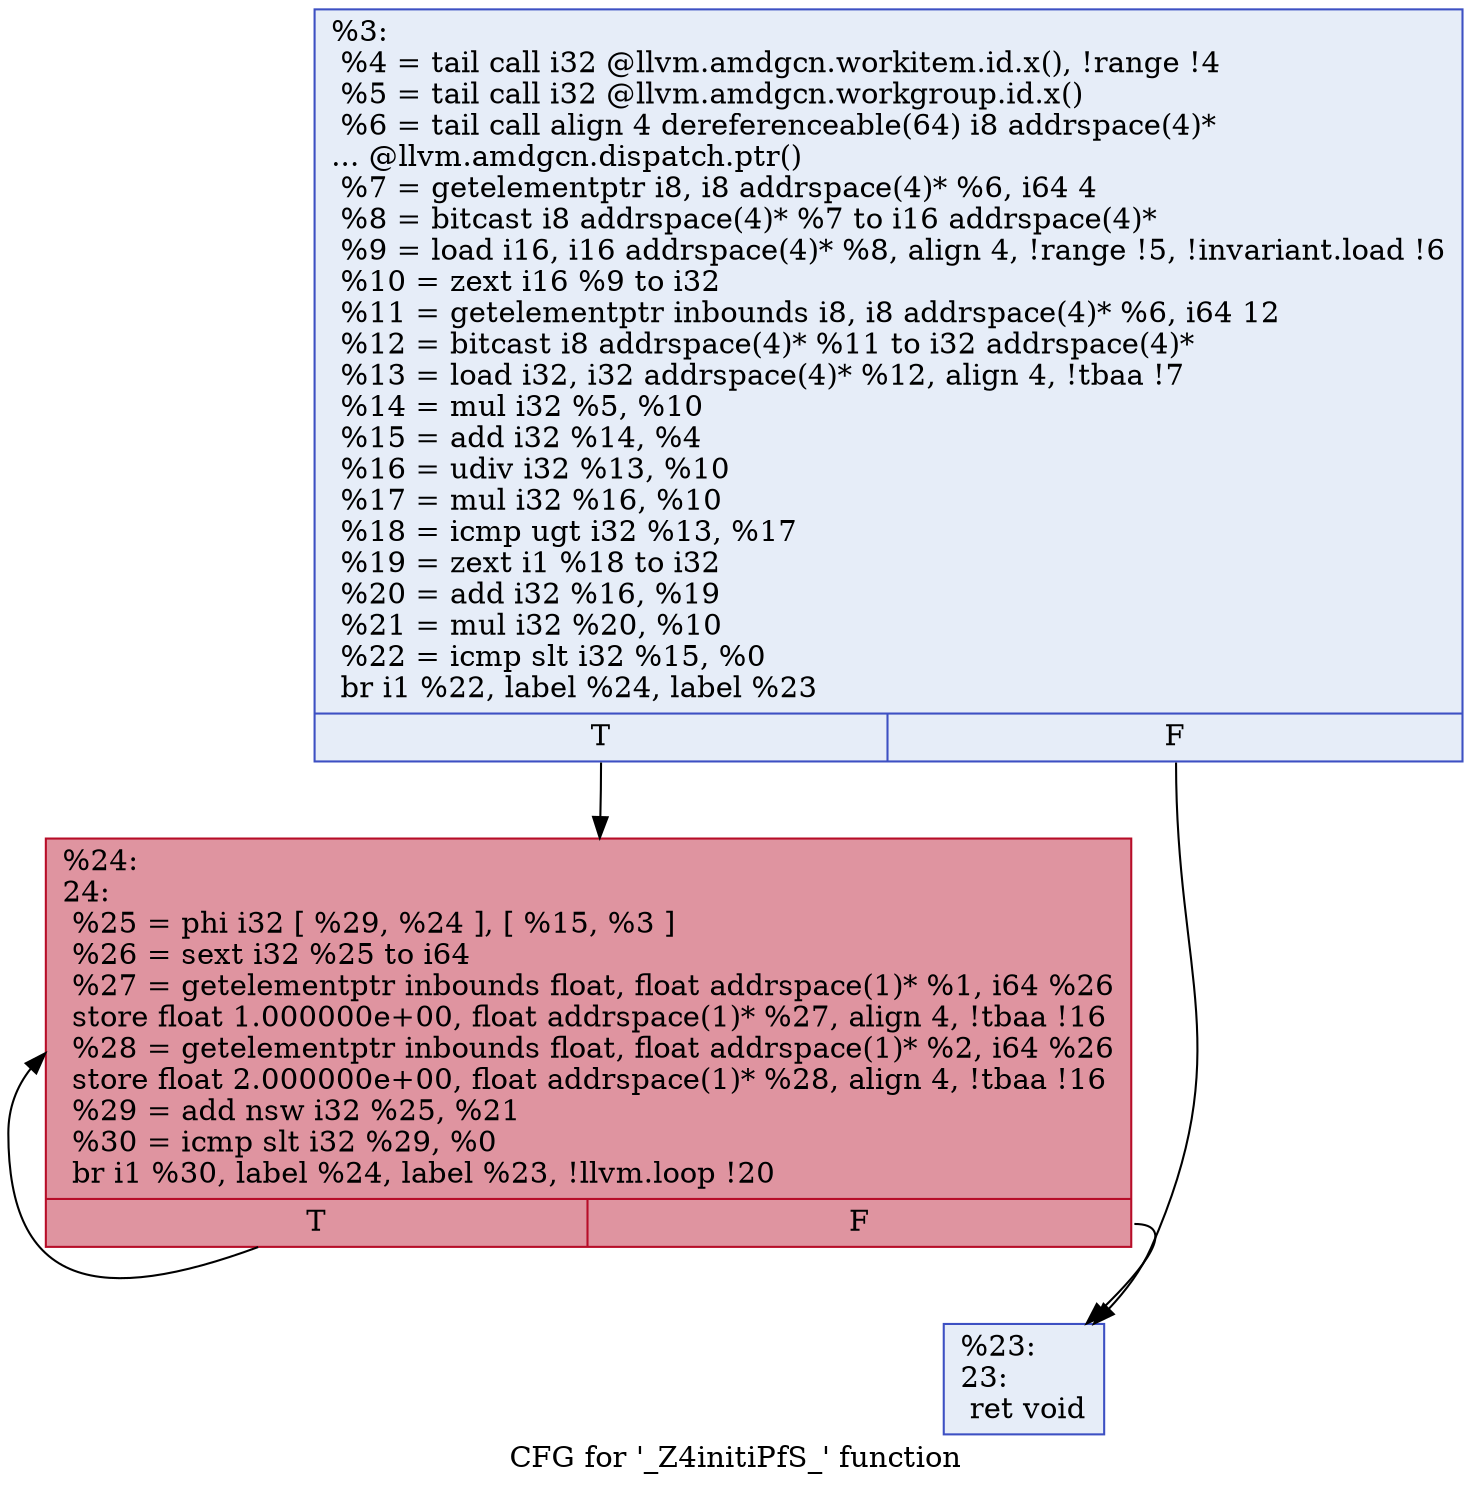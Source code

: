 digraph "CFG for '_Z4initiPfS_' function" {
	label="CFG for '_Z4initiPfS_' function";

	Node0x4869330 [shape=record,color="#3d50c3ff", style=filled, fillcolor="#c7d7f070",label="{%3:\l  %4 = tail call i32 @llvm.amdgcn.workitem.id.x(), !range !4\l  %5 = tail call i32 @llvm.amdgcn.workgroup.id.x()\l  %6 = tail call align 4 dereferenceable(64) i8 addrspace(4)*\l... @llvm.amdgcn.dispatch.ptr()\l  %7 = getelementptr i8, i8 addrspace(4)* %6, i64 4\l  %8 = bitcast i8 addrspace(4)* %7 to i16 addrspace(4)*\l  %9 = load i16, i16 addrspace(4)* %8, align 4, !range !5, !invariant.load !6\l  %10 = zext i16 %9 to i32\l  %11 = getelementptr inbounds i8, i8 addrspace(4)* %6, i64 12\l  %12 = bitcast i8 addrspace(4)* %11 to i32 addrspace(4)*\l  %13 = load i32, i32 addrspace(4)* %12, align 4, !tbaa !7\l  %14 = mul i32 %5, %10\l  %15 = add i32 %14, %4\l  %16 = udiv i32 %13, %10\l  %17 = mul i32 %16, %10\l  %18 = icmp ugt i32 %13, %17\l  %19 = zext i1 %18 to i32\l  %20 = add i32 %16, %19\l  %21 = mul i32 %20, %10\l  %22 = icmp slt i32 %15, %0\l  br i1 %22, label %24, label %23\l|{<s0>T|<s1>F}}"];
	Node0x4869330:s0 -> Node0x486a0d0;
	Node0x4869330:s1 -> Node0x486b980;
	Node0x486b980 [shape=record,color="#3d50c3ff", style=filled, fillcolor="#c7d7f070",label="{%23:\l23:                                               \l  ret void\l}"];
	Node0x486a0d0 [shape=record,color="#b70d28ff", style=filled, fillcolor="#b70d2870",label="{%24:\l24:                                               \l  %25 = phi i32 [ %29, %24 ], [ %15, %3 ]\l  %26 = sext i32 %25 to i64\l  %27 = getelementptr inbounds float, float addrspace(1)* %1, i64 %26\l  store float 1.000000e+00, float addrspace(1)* %27, align 4, !tbaa !16\l  %28 = getelementptr inbounds float, float addrspace(1)* %2, i64 %26\l  store float 2.000000e+00, float addrspace(1)* %28, align 4, !tbaa !16\l  %29 = add nsw i32 %25, %21\l  %30 = icmp slt i32 %29, %0\l  br i1 %30, label %24, label %23, !llvm.loop !20\l|{<s0>T|<s1>F}}"];
	Node0x486a0d0:s0 -> Node0x486a0d0;
	Node0x486a0d0:s1 -> Node0x486b980;
}
